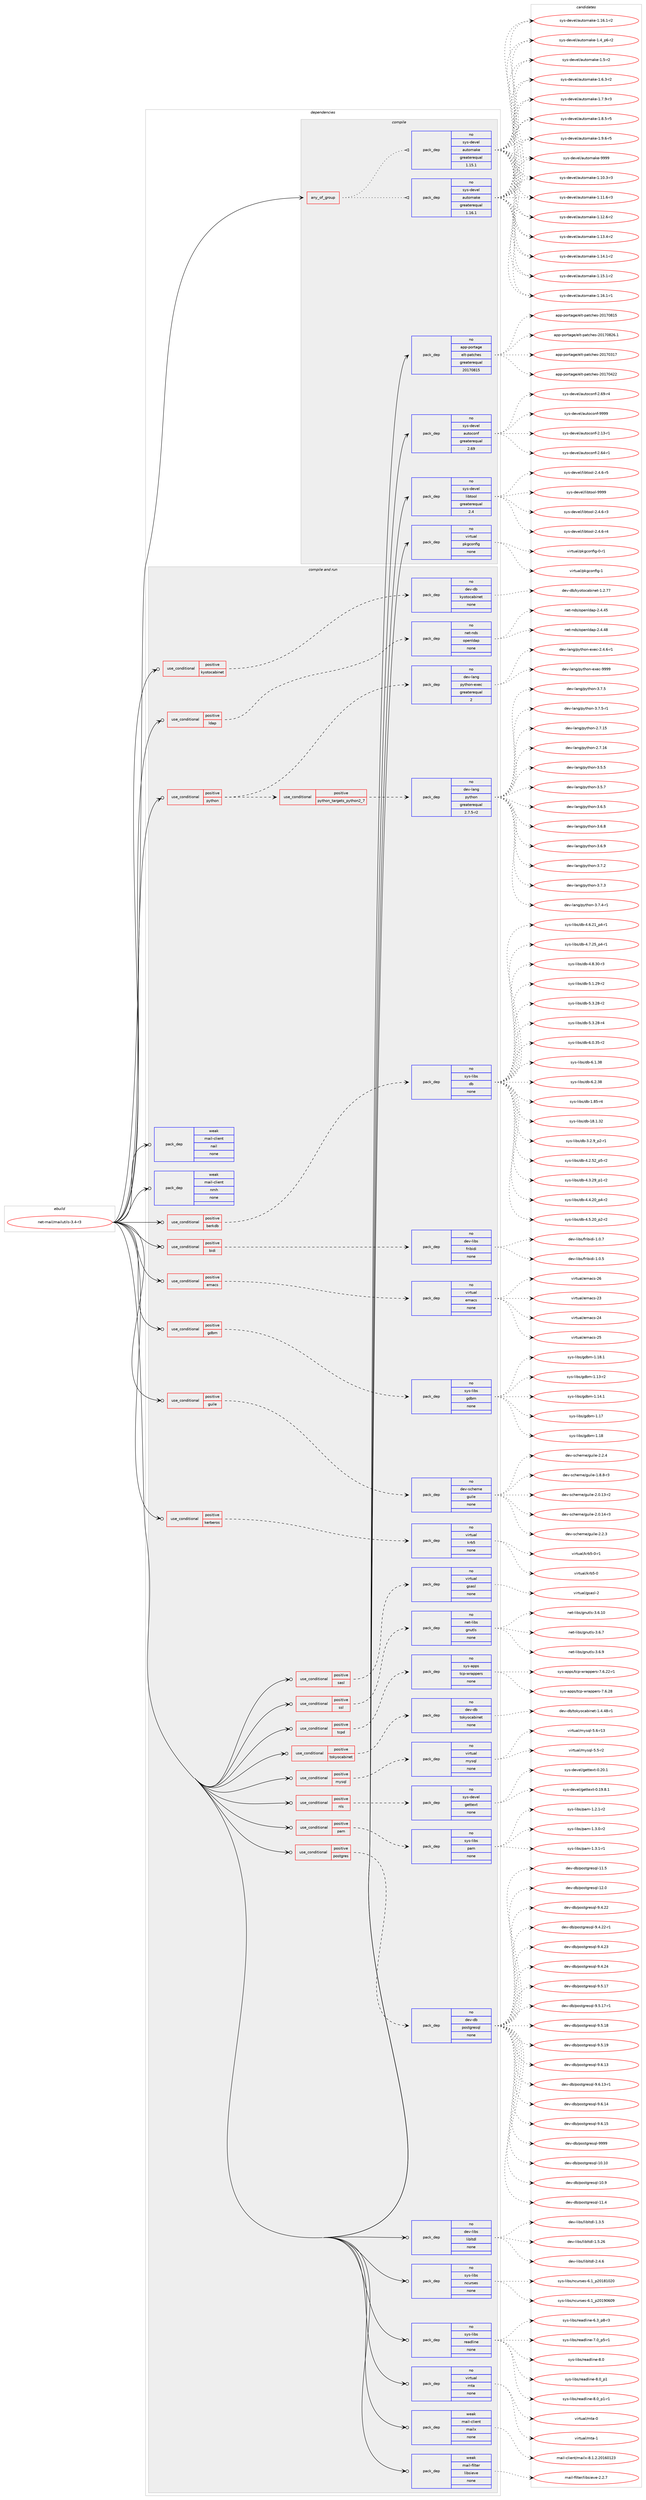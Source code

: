 digraph prolog {

# *************
# Graph options
# *************

newrank=true;
concentrate=true;
compound=true;
graph [rankdir=LR,fontname=Helvetica,fontsize=10,ranksep=1.5];#, ranksep=2.5, nodesep=0.2];
edge  [arrowhead=vee];
node  [fontname=Helvetica,fontsize=10];

# **********
# The ebuild
# **********

subgraph cluster_leftcol {
color=gray;
rank=same;
label=<<i>ebuild</i>>;
id [label="net-mail/mailutils-3.4-r3", color=red, width=4, href="../net-mail/mailutils-3.4-r3.svg"];
}

# ****************
# The dependencies
# ****************

subgraph cluster_midcol {
color=gray;
label=<<i>dependencies</i>>;
subgraph cluster_compile {
fillcolor="#eeeeee";
style=filled;
label=<<i>compile</i>>;
subgraph any14106 {
dependency830154 [label=<<TABLE BORDER="0" CELLBORDER="1" CELLSPACING="0" CELLPADDING="4"><TR><TD CELLPADDING="10">any_of_group</TD></TR></TABLE>>, shape=none, color=red];subgraph pack613156 {
dependency830155 [label=<<TABLE BORDER="0" CELLBORDER="1" CELLSPACING="0" CELLPADDING="4" WIDTH="220"><TR><TD ROWSPAN="6" CELLPADDING="30">pack_dep</TD></TR><TR><TD WIDTH="110">no</TD></TR><TR><TD>sys-devel</TD></TR><TR><TD>automake</TD></TR><TR><TD>greaterequal</TD></TR><TR><TD>1.16.1</TD></TR></TABLE>>, shape=none, color=blue];
}
dependency830154:e -> dependency830155:w [weight=20,style="dotted",arrowhead="oinv"];
subgraph pack613157 {
dependency830156 [label=<<TABLE BORDER="0" CELLBORDER="1" CELLSPACING="0" CELLPADDING="4" WIDTH="220"><TR><TD ROWSPAN="6" CELLPADDING="30">pack_dep</TD></TR><TR><TD WIDTH="110">no</TD></TR><TR><TD>sys-devel</TD></TR><TR><TD>automake</TD></TR><TR><TD>greaterequal</TD></TR><TR><TD>1.15.1</TD></TR></TABLE>>, shape=none, color=blue];
}
dependency830154:e -> dependency830156:w [weight=20,style="dotted",arrowhead="oinv"];
}
id:e -> dependency830154:w [weight=20,style="solid",arrowhead="vee"];
subgraph pack613158 {
dependency830157 [label=<<TABLE BORDER="0" CELLBORDER="1" CELLSPACING="0" CELLPADDING="4" WIDTH="220"><TR><TD ROWSPAN="6" CELLPADDING="30">pack_dep</TD></TR><TR><TD WIDTH="110">no</TD></TR><TR><TD>app-portage</TD></TR><TR><TD>elt-patches</TD></TR><TR><TD>greaterequal</TD></TR><TR><TD>20170815</TD></TR></TABLE>>, shape=none, color=blue];
}
id:e -> dependency830157:w [weight=20,style="solid",arrowhead="vee"];
subgraph pack613159 {
dependency830158 [label=<<TABLE BORDER="0" CELLBORDER="1" CELLSPACING="0" CELLPADDING="4" WIDTH="220"><TR><TD ROWSPAN="6" CELLPADDING="30">pack_dep</TD></TR><TR><TD WIDTH="110">no</TD></TR><TR><TD>sys-devel</TD></TR><TR><TD>autoconf</TD></TR><TR><TD>greaterequal</TD></TR><TR><TD>2.69</TD></TR></TABLE>>, shape=none, color=blue];
}
id:e -> dependency830158:w [weight=20,style="solid",arrowhead="vee"];
subgraph pack613160 {
dependency830159 [label=<<TABLE BORDER="0" CELLBORDER="1" CELLSPACING="0" CELLPADDING="4" WIDTH="220"><TR><TD ROWSPAN="6" CELLPADDING="30">pack_dep</TD></TR><TR><TD WIDTH="110">no</TD></TR><TR><TD>sys-devel</TD></TR><TR><TD>libtool</TD></TR><TR><TD>greaterequal</TD></TR><TR><TD>2.4</TD></TR></TABLE>>, shape=none, color=blue];
}
id:e -> dependency830159:w [weight=20,style="solid",arrowhead="vee"];
subgraph pack613161 {
dependency830160 [label=<<TABLE BORDER="0" CELLBORDER="1" CELLSPACING="0" CELLPADDING="4" WIDTH="220"><TR><TD ROWSPAN="6" CELLPADDING="30">pack_dep</TD></TR><TR><TD WIDTH="110">no</TD></TR><TR><TD>virtual</TD></TR><TR><TD>pkgconfig</TD></TR><TR><TD>none</TD></TR><TR><TD></TD></TR></TABLE>>, shape=none, color=blue];
}
id:e -> dependency830160:w [weight=20,style="solid",arrowhead="vee"];
}
subgraph cluster_compileandrun {
fillcolor="#eeeeee";
style=filled;
label=<<i>compile and run</i>>;
subgraph cond202435 {
dependency830161 [label=<<TABLE BORDER="0" CELLBORDER="1" CELLSPACING="0" CELLPADDING="4"><TR><TD ROWSPAN="3" CELLPADDING="10">use_conditional</TD></TR><TR><TD>positive</TD></TR><TR><TD>berkdb</TD></TR></TABLE>>, shape=none, color=red];
subgraph pack613162 {
dependency830162 [label=<<TABLE BORDER="0" CELLBORDER="1" CELLSPACING="0" CELLPADDING="4" WIDTH="220"><TR><TD ROWSPAN="6" CELLPADDING="30">pack_dep</TD></TR><TR><TD WIDTH="110">no</TD></TR><TR><TD>sys-libs</TD></TR><TR><TD>db</TD></TR><TR><TD>none</TD></TR><TR><TD></TD></TR></TABLE>>, shape=none, color=blue];
}
dependency830161:e -> dependency830162:w [weight=20,style="dashed",arrowhead="vee"];
}
id:e -> dependency830161:w [weight=20,style="solid",arrowhead="odotvee"];
subgraph cond202436 {
dependency830163 [label=<<TABLE BORDER="0" CELLBORDER="1" CELLSPACING="0" CELLPADDING="4"><TR><TD ROWSPAN="3" CELLPADDING="10">use_conditional</TD></TR><TR><TD>positive</TD></TR><TR><TD>bidi</TD></TR></TABLE>>, shape=none, color=red];
subgraph pack613163 {
dependency830164 [label=<<TABLE BORDER="0" CELLBORDER="1" CELLSPACING="0" CELLPADDING="4" WIDTH="220"><TR><TD ROWSPAN="6" CELLPADDING="30">pack_dep</TD></TR><TR><TD WIDTH="110">no</TD></TR><TR><TD>dev-libs</TD></TR><TR><TD>fribidi</TD></TR><TR><TD>none</TD></TR><TR><TD></TD></TR></TABLE>>, shape=none, color=blue];
}
dependency830163:e -> dependency830164:w [weight=20,style="dashed",arrowhead="vee"];
}
id:e -> dependency830163:w [weight=20,style="solid",arrowhead="odotvee"];
subgraph cond202437 {
dependency830165 [label=<<TABLE BORDER="0" CELLBORDER="1" CELLSPACING="0" CELLPADDING="4"><TR><TD ROWSPAN="3" CELLPADDING="10">use_conditional</TD></TR><TR><TD>positive</TD></TR><TR><TD>emacs</TD></TR></TABLE>>, shape=none, color=red];
subgraph pack613164 {
dependency830166 [label=<<TABLE BORDER="0" CELLBORDER="1" CELLSPACING="0" CELLPADDING="4" WIDTH="220"><TR><TD ROWSPAN="6" CELLPADDING="30">pack_dep</TD></TR><TR><TD WIDTH="110">no</TD></TR><TR><TD>virtual</TD></TR><TR><TD>emacs</TD></TR><TR><TD>none</TD></TR><TR><TD></TD></TR></TABLE>>, shape=none, color=blue];
}
dependency830165:e -> dependency830166:w [weight=20,style="dashed",arrowhead="vee"];
}
id:e -> dependency830165:w [weight=20,style="solid",arrowhead="odotvee"];
subgraph cond202438 {
dependency830167 [label=<<TABLE BORDER="0" CELLBORDER="1" CELLSPACING="0" CELLPADDING="4"><TR><TD ROWSPAN="3" CELLPADDING="10">use_conditional</TD></TR><TR><TD>positive</TD></TR><TR><TD>gdbm</TD></TR></TABLE>>, shape=none, color=red];
subgraph pack613165 {
dependency830168 [label=<<TABLE BORDER="0" CELLBORDER="1" CELLSPACING="0" CELLPADDING="4" WIDTH="220"><TR><TD ROWSPAN="6" CELLPADDING="30">pack_dep</TD></TR><TR><TD WIDTH="110">no</TD></TR><TR><TD>sys-libs</TD></TR><TR><TD>gdbm</TD></TR><TR><TD>none</TD></TR><TR><TD></TD></TR></TABLE>>, shape=none, color=blue];
}
dependency830167:e -> dependency830168:w [weight=20,style="dashed",arrowhead="vee"];
}
id:e -> dependency830167:w [weight=20,style="solid",arrowhead="odotvee"];
subgraph cond202439 {
dependency830169 [label=<<TABLE BORDER="0" CELLBORDER="1" CELLSPACING="0" CELLPADDING="4"><TR><TD ROWSPAN="3" CELLPADDING="10">use_conditional</TD></TR><TR><TD>positive</TD></TR><TR><TD>guile</TD></TR></TABLE>>, shape=none, color=red];
subgraph pack613166 {
dependency830170 [label=<<TABLE BORDER="0" CELLBORDER="1" CELLSPACING="0" CELLPADDING="4" WIDTH="220"><TR><TD ROWSPAN="6" CELLPADDING="30">pack_dep</TD></TR><TR><TD WIDTH="110">no</TD></TR><TR><TD>dev-scheme</TD></TR><TR><TD>guile</TD></TR><TR><TD>none</TD></TR><TR><TD></TD></TR></TABLE>>, shape=none, color=blue];
}
dependency830169:e -> dependency830170:w [weight=20,style="dashed",arrowhead="vee"];
}
id:e -> dependency830169:w [weight=20,style="solid",arrowhead="odotvee"];
subgraph cond202440 {
dependency830171 [label=<<TABLE BORDER="0" CELLBORDER="1" CELLSPACING="0" CELLPADDING="4"><TR><TD ROWSPAN="3" CELLPADDING="10">use_conditional</TD></TR><TR><TD>positive</TD></TR><TR><TD>kerberos</TD></TR></TABLE>>, shape=none, color=red];
subgraph pack613167 {
dependency830172 [label=<<TABLE BORDER="0" CELLBORDER="1" CELLSPACING="0" CELLPADDING="4" WIDTH="220"><TR><TD ROWSPAN="6" CELLPADDING="30">pack_dep</TD></TR><TR><TD WIDTH="110">no</TD></TR><TR><TD>virtual</TD></TR><TR><TD>krb5</TD></TR><TR><TD>none</TD></TR><TR><TD></TD></TR></TABLE>>, shape=none, color=blue];
}
dependency830171:e -> dependency830172:w [weight=20,style="dashed",arrowhead="vee"];
}
id:e -> dependency830171:w [weight=20,style="solid",arrowhead="odotvee"];
subgraph cond202441 {
dependency830173 [label=<<TABLE BORDER="0" CELLBORDER="1" CELLSPACING="0" CELLPADDING="4"><TR><TD ROWSPAN="3" CELLPADDING="10">use_conditional</TD></TR><TR><TD>positive</TD></TR><TR><TD>kyotocabinet</TD></TR></TABLE>>, shape=none, color=red];
subgraph pack613168 {
dependency830174 [label=<<TABLE BORDER="0" CELLBORDER="1" CELLSPACING="0" CELLPADDING="4" WIDTH="220"><TR><TD ROWSPAN="6" CELLPADDING="30">pack_dep</TD></TR><TR><TD WIDTH="110">no</TD></TR><TR><TD>dev-db</TD></TR><TR><TD>kyotocabinet</TD></TR><TR><TD>none</TD></TR><TR><TD></TD></TR></TABLE>>, shape=none, color=blue];
}
dependency830173:e -> dependency830174:w [weight=20,style="dashed",arrowhead="vee"];
}
id:e -> dependency830173:w [weight=20,style="solid",arrowhead="odotvee"];
subgraph cond202442 {
dependency830175 [label=<<TABLE BORDER="0" CELLBORDER="1" CELLSPACING="0" CELLPADDING="4"><TR><TD ROWSPAN="3" CELLPADDING="10">use_conditional</TD></TR><TR><TD>positive</TD></TR><TR><TD>ldap</TD></TR></TABLE>>, shape=none, color=red];
subgraph pack613169 {
dependency830176 [label=<<TABLE BORDER="0" CELLBORDER="1" CELLSPACING="0" CELLPADDING="4" WIDTH="220"><TR><TD ROWSPAN="6" CELLPADDING="30">pack_dep</TD></TR><TR><TD WIDTH="110">no</TD></TR><TR><TD>net-nds</TD></TR><TR><TD>openldap</TD></TR><TR><TD>none</TD></TR><TR><TD></TD></TR></TABLE>>, shape=none, color=blue];
}
dependency830175:e -> dependency830176:w [weight=20,style="dashed",arrowhead="vee"];
}
id:e -> dependency830175:w [weight=20,style="solid",arrowhead="odotvee"];
subgraph cond202443 {
dependency830177 [label=<<TABLE BORDER="0" CELLBORDER="1" CELLSPACING="0" CELLPADDING="4"><TR><TD ROWSPAN="3" CELLPADDING="10">use_conditional</TD></TR><TR><TD>positive</TD></TR><TR><TD>mysql</TD></TR></TABLE>>, shape=none, color=red];
subgraph pack613170 {
dependency830178 [label=<<TABLE BORDER="0" CELLBORDER="1" CELLSPACING="0" CELLPADDING="4" WIDTH="220"><TR><TD ROWSPAN="6" CELLPADDING="30">pack_dep</TD></TR><TR><TD WIDTH="110">no</TD></TR><TR><TD>virtual</TD></TR><TR><TD>mysql</TD></TR><TR><TD>none</TD></TR><TR><TD></TD></TR></TABLE>>, shape=none, color=blue];
}
dependency830177:e -> dependency830178:w [weight=20,style="dashed",arrowhead="vee"];
}
id:e -> dependency830177:w [weight=20,style="solid",arrowhead="odotvee"];
subgraph cond202444 {
dependency830179 [label=<<TABLE BORDER="0" CELLBORDER="1" CELLSPACING="0" CELLPADDING="4"><TR><TD ROWSPAN="3" CELLPADDING="10">use_conditional</TD></TR><TR><TD>positive</TD></TR><TR><TD>nls</TD></TR></TABLE>>, shape=none, color=red];
subgraph pack613171 {
dependency830180 [label=<<TABLE BORDER="0" CELLBORDER="1" CELLSPACING="0" CELLPADDING="4" WIDTH="220"><TR><TD ROWSPAN="6" CELLPADDING="30">pack_dep</TD></TR><TR><TD WIDTH="110">no</TD></TR><TR><TD>sys-devel</TD></TR><TR><TD>gettext</TD></TR><TR><TD>none</TD></TR><TR><TD></TD></TR></TABLE>>, shape=none, color=blue];
}
dependency830179:e -> dependency830180:w [weight=20,style="dashed",arrowhead="vee"];
}
id:e -> dependency830179:w [weight=20,style="solid",arrowhead="odotvee"];
subgraph cond202445 {
dependency830181 [label=<<TABLE BORDER="0" CELLBORDER="1" CELLSPACING="0" CELLPADDING="4"><TR><TD ROWSPAN="3" CELLPADDING="10">use_conditional</TD></TR><TR><TD>positive</TD></TR><TR><TD>pam</TD></TR></TABLE>>, shape=none, color=red];
subgraph pack613172 {
dependency830182 [label=<<TABLE BORDER="0" CELLBORDER="1" CELLSPACING="0" CELLPADDING="4" WIDTH="220"><TR><TD ROWSPAN="6" CELLPADDING="30">pack_dep</TD></TR><TR><TD WIDTH="110">no</TD></TR><TR><TD>sys-libs</TD></TR><TR><TD>pam</TD></TR><TR><TD>none</TD></TR><TR><TD></TD></TR></TABLE>>, shape=none, color=blue];
}
dependency830181:e -> dependency830182:w [weight=20,style="dashed",arrowhead="vee"];
}
id:e -> dependency830181:w [weight=20,style="solid",arrowhead="odotvee"];
subgraph cond202446 {
dependency830183 [label=<<TABLE BORDER="0" CELLBORDER="1" CELLSPACING="0" CELLPADDING="4"><TR><TD ROWSPAN="3" CELLPADDING="10">use_conditional</TD></TR><TR><TD>positive</TD></TR><TR><TD>postgres</TD></TR></TABLE>>, shape=none, color=red];
subgraph pack613173 {
dependency830184 [label=<<TABLE BORDER="0" CELLBORDER="1" CELLSPACING="0" CELLPADDING="4" WIDTH="220"><TR><TD ROWSPAN="6" CELLPADDING="30">pack_dep</TD></TR><TR><TD WIDTH="110">no</TD></TR><TR><TD>dev-db</TD></TR><TR><TD>postgresql</TD></TR><TR><TD>none</TD></TR><TR><TD></TD></TR></TABLE>>, shape=none, color=blue];
}
dependency830183:e -> dependency830184:w [weight=20,style="dashed",arrowhead="vee"];
}
id:e -> dependency830183:w [weight=20,style="solid",arrowhead="odotvee"];
subgraph cond202447 {
dependency830185 [label=<<TABLE BORDER="0" CELLBORDER="1" CELLSPACING="0" CELLPADDING="4"><TR><TD ROWSPAN="3" CELLPADDING="10">use_conditional</TD></TR><TR><TD>positive</TD></TR><TR><TD>python</TD></TR></TABLE>>, shape=none, color=red];
subgraph cond202448 {
dependency830186 [label=<<TABLE BORDER="0" CELLBORDER="1" CELLSPACING="0" CELLPADDING="4"><TR><TD ROWSPAN="3" CELLPADDING="10">use_conditional</TD></TR><TR><TD>positive</TD></TR><TR><TD>python_targets_python2_7</TD></TR></TABLE>>, shape=none, color=red];
subgraph pack613174 {
dependency830187 [label=<<TABLE BORDER="0" CELLBORDER="1" CELLSPACING="0" CELLPADDING="4" WIDTH="220"><TR><TD ROWSPAN="6" CELLPADDING="30">pack_dep</TD></TR><TR><TD WIDTH="110">no</TD></TR><TR><TD>dev-lang</TD></TR><TR><TD>python</TD></TR><TR><TD>greaterequal</TD></TR><TR><TD>2.7.5-r2</TD></TR></TABLE>>, shape=none, color=blue];
}
dependency830186:e -> dependency830187:w [weight=20,style="dashed",arrowhead="vee"];
}
dependency830185:e -> dependency830186:w [weight=20,style="dashed",arrowhead="vee"];
subgraph pack613175 {
dependency830188 [label=<<TABLE BORDER="0" CELLBORDER="1" CELLSPACING="0" CELLPADDING="4" WIDTH="220"><TR><TD ROWSPAN="6" CELLPADDING="30">pack_dep</TD></TR><TR><TD WIDTH="110">no</TD></TR><TR><TD>dev-lang</TD></TR><TR><TD>python-exec</TD></TR><TR><TD>greaterequal</TD></TR><TR><TD>2</TD></TR></TABLE>>, shape=none, color=blue];
}
dependency830185:e -> dependency830188:w [weight=20,style="dashed",arrowhead="vee"];
}
id:e -> dependency830185:w [weight=20,style="solid",arrowhead="odotvee"];
subgraph cond202449 {
dependency830189 [label=<<TABLE BORDER="0" CELLBORDER="1" CELLSPACING="0" CELLPADDING="4"><TR><TD ROWSPAN="3" CELLPADDING="10">use_conditional</TD></TR><TR><TD>positive</TD></TR><TR><TD>sasl</TD></TR></TABLE>>, shape=none, color=red];
subgraph pack613176 {
dependency830190 [label=<<TABLE BORDER="0" CELLBORDER="1" CELLSPACING="0" CELLPADDING="4" WIDTH="220"><TR><TD ROWSPAN="6" CELLPADDING="30">pack_dep</TD></TR><TR><TD WIDTH="110">no</TD></TR><TR><TD>virtual</TD></TR><TR><TD>gsasl</TD></TR><TR><TD>none</TD></TR><TR><TD></TD></TR></TABLE>>, shape=none, color=blue];
}
dependency830189:e -> dependency830190:w [weight=20,style="dashed",arrowhead="vee"];
}
id:e -> dependency830189:w [weight=20,style="solid",arrowhead="odotvee"];
subgraph cond202450 {
dependency830191 [label=<<TABLE BORDER="0" CELLBORDER="1" CELLSPACING="0" CELLPADDING="4"><TR><TD ROWSPAN="3" CELLPADDING="10">use_conditional</TD></TR><TR><TD>positive</TD></TR><TR><TD>ssl</TD></TR></TABLE>>, shape=none, color=red];
subgraph pack613177 {
dependency830192 [label=<<TABLE BORDER="0" CELLBORDER="1" CELLSPACING="0" CELLPADDING="4" WIDTH="220"><TR><TD ROWSPAN="6" CELLPADDING="30">pack_dep</TD></TR><TR><TD WIDTH="110">no</TD></TR><TR><TD>net-libs</TD></TR><TR><TD>gnutls</TD></TR><TR><TD>none</TD></TR><TR><TD></TD></TR></TABLE>>, shape=none, color=blue];
}
dependency830191:e -> dependency830192:w [weight=20,style="dashed",arrowhead="vee"];
}
id:e -> dependency830191:w [weight=20,style="solid",arrowhead="odotvee"];
subgraph cond202451 {
dependency830193 [label=<<TABLE BORDER="0" CELLBORDER="1" CELLSPACING="0" CELLPADDING="4"><TR><TD ROWSPAN="3" CELLPADDING="10">use_conditional</TD></TR><TR><TD>positive</TD></TR><TR><TD>tcpd</TD></TR></TABLE>>, shape=none, color=red];
subgraph pack613178 {
dependency830194 [label=<<TABLE BORDER="0" CELLBORDER="1" CELLSPACING="0" CELLPADDING="4" WIDTH="220"><TR><TD ROWSPAN="6" CELLPADDING="30">pack_dep</TD></TR><TR><TD WIDTH="110">no</TD></TR><TR><TD>sys-apps</TD></TR><TR><TD>tcp-wrappers</TD></TR><TR><TD>none</TD></TR><TR><TD></TD></TR></TABLE>>, shape=none, color=blue];
}
dependency830193:e -> dependency830194:w [weight=20,style="dashed",arrowhead="vee"];
}
id:e -> dependency830193:w [weight=20,style="solid",arrowhead="odotvee"];
subgraph cond202452 {
dependency830195 [label=<<TABLE BORDER="0" CELLBORDER="1" CELLSPACING="0" CELLPADDING="4"><TR><TD ROWSPAN="3" CELLPADDING="10">use_conditional</TD></TR><TR><TD>positive</TD></TR><TR><TD>tokyocabinet</TD></TR></TABLE>>, shape=none, color=red];
subgraph pack613179 {
dependency830196 [label=<<TABLE BORDER="0" CELLBORDER="1" CELLSPACING="0" CELLPADDING="4" WIDTH="220"><TR><TD ROWSPAN="6" CELLPADDING="30">pack_dep</TD></TR><TR><TD WIDTH="110">no</TD></TR><TR><TD>dev-db</TD></TR><TR><TD>tokyocabinet</TD></TR><TR><TD>none</TD></TR><TR><TD></TD></TR></TABLE>>, shape=none, color=blue];
}
dependency830195:e -> dependency830196:w [weight=20,style="dashed",arrowhead="vee"];
}
id:e -> dependency830195:w [weight=20,style="solid",arrowhead="odotvee"];
subgraph pack613180 {
dependency830197 [label=<<TABLE BORDER="0" CELLBORDER="1" CELLSPACING="0" CELLPADDING="4" WIDTH="220"><TR><TD ROWSPAN="6" CELLPADDING="30">pack_dep</TD></TR><TR><TD WIDTH="110">no</TD></TR><TR><TD>dev-libs</TD></TR><TR><TD>libltdl</TD></TR><TR><TD>none</TD></TR><TR><TD></TD></TR></TABLE>>, shape=none, color=blue];
}
id:e -> dependency830197:w [weight=20,style="solid",arrowhead="odotvee"];
subgraph pack613181 {
dependency830198 [label=<<TABLE BORDER="0" CELLBORDER="1" CELLSPACING="0" CELLPADDING="4" WIDTH="220"><TR><TD ROWSPAN="6" CELLPADDING="30">pack_dep</TD></TR><TR><TD WIDTH="110">no</TD></TR><TR><TD>sys-libs</TD></TR><TR><TD>ncurses</TD></TR><TR><TD>none</TD></TR><TR><TD></TD></TR></TABLE>>, shape=none, color=blue];
}
id:e -> dependency830198:w [weight=20,style="solid",arrowhead="odotvee"];
subgraph pack613182 {
dependency830199 [label=<<TABLE BORDER="0" CELLBORDER="1" CELLSPACING="0" CELLPADDING="4" WIDTH="220"><TR><TD ROWSPAN="6" CELLPADDING="30">pack_dep</TD></TR><TR><TD WIDTH="110">no</TD></TR><TR><TD>sys-libs</TD></TR><TR><TD>readline</TD></TR><TR><TD>none</TD></TR><TR><TD></TD></TR></TABLE>>, shape=none, color=blue];
}
id:e -> dependency830199:w [weight=20,style="solid",arrowhead="odotvee"];
subgraph pack613183 {
dependency830200 [label=<<TABLE BORDER="0" CELLBORDER="1" CELLSPACING="0" CELLPADDING="4" WIDTH="220"><TR><TD ROWSPAN="6" CELLPADDING="30">pack_dep</TD></TR><TR><TD WIDTH="110">no</TD></TR><TR><TD>virtual</TD></TR><TR><TD>mta</TD></TR><TR><TD>none</TD></TR><TR><TD></TD></TR></TABLE>>, shape=none, color=blue];
}
id:e -> dependency830200:w [weight=20,style="solid",arrowhead="odotvee"];
subgraph pack613184 {
dependency830201 [label=<<TABLE BORDER="0" CELLBORDER="1" CELLSPACING="0" CELLPADDING="4" WIDTH="220"><TR><TD ROWSPAN="6" CELLPADDING="30">pack_dep</TD></TR><TR><TD WIDTH="110">weak</TD></TR><TR><TD>mail-client</TD></TR><TR><TD>mailx</TD></TR><TR><TD>none</TD></TR><TR><TD></TD></TR></TABLE>>, shape=none, color=blue];
}
id:e -> dependency830201:w [weight=20,style="solid",arrowhead="odotvee"];
subgraph pack613185 {
dependency830202 [label=<<TABLE BORDER="0" CELLBORDER="1" CELLSPACING="0" CELLPADDING="4" WIDTH="220"><TR><TD ROWSPAN="6" CELLPADDING="30">pack_dep</TD></TR><TR><TD WIDTH="110">weak</TD></TR><TR><TD>mail-client</TD></TR><TR><TD>nail</TD></TR><TR><TD>none</TD></TR><TR><TD></TD></TR></TABLE>>, shape=none, color=blue];
}
id:e -> dependency830202:w [weight=20,style="solid",arrowhead="odotvee"];
subgraph pack613186 {
dependency830203 [label=<<TABLE BORDER="0" CELLBORDER="1" CELLSPACING="0" CELLPADDING="4" WIDTH="220"><TR><TD ROWSPAN="6" CELLPADDING="30">pack_dep</TD></TR><TR><TD WIDTH="110">weak</TD></TR><TR><TD>mail-client</TD></TR><TR><TD>nmh</TD></TR><TR><TD>none</TD></TR><TR><TD></TD></TR></TABLE>>, shape=none, color=blue];
}
id:e -> dependency830203:w [weight=20,style="solid",arrowhead="odotvee"];
subgraph pack613187 {
dependency830204 [label=<<TABLE BORDER="0" CELLBORDER="1" CELLSPACING="0" CELLPADDING="4" WIDTH="220"><TR><TD ROWSPAN="6" CELLPADDING="30">pack_dep</TD></TR><TR><TD WIDTH="110">weak</TD></TR><TR><TD>mail-filter</TD></TR><TR><TD>libsieve</TD></TR><TR><TD>none</TD></TR><TR><TD></TD></TR></TABLE>>, shape=none, color=blue];
}
id:e -> dependency830204:w [weight=20,style="solid",arrowhead="odotvee"];
}
subgraph cluster_run {
fillcolor="#eeeeee";
style=filled;
label=<<i>run</i>>;
}
}

# **************
# The candidates
# **************

subgraph cluster_choices {
rank=same;
color=gray;
label=<<i>candidates</i>>;

subgraph choice613156 {
color=black;
nodesep=1;
choice11512111545100101118101108479711711611110997107101454946494846514511451 [label="sys-devel/automake-1.10.3-r3", color=red, width=4,href="../sys-devel/automake-1.10.3-r3.svg"];
choice11512111545100101118101108479711711611110997107101454946494946544511451 [label="sys-devel/automake-1.11.6-r3", color=red, width=4,href="../sys-devel/automake-1.11.6-r3.svg"];
choice11512111545100101118101108479711711611110997107101454946495046544511450 [label="sys-devel/automake-1.12.6-r2", color=red, width=4,href="../sys-devel/automake-1.12.6-r2.svg"];
choice11512111545100101118101108479711711611110997107101454946495146524511450 [label="sys-devel/automake-1.13.4-r2", color=red, width=4,href="../sys-devel/automake-1.13.4-r2.svg"];
choice11512111545100101118101108479711711611110997107101454946495246494511450 [label="sys-devel/automake-1.14.1-r2", color=red, width=4,href="../sys-devel/automake-1.14.1-r2.svg"];
choice11512111545100101118101108479711711611110997107101454946495346494511450 [label="sys-devel/automake-1.15.1-r2", color=red, width=4,href="../sys-devel/automake-1.15.1-r2.svg"];
choice11512111545100101118101108479711711611110997107101454946495446494511449 [label="sys-devel/automake-1.16.1-r1", color=red, width=4,href="../sys-devel/automake-1.16.1-r1.svg"];
choice11512111545100101118101108479711711611110997107101454946495446494511450 [label="sys-devel/automake-1.16.1-r2", color=red, width=4,href="../sys-devel/automake-1.16.1-r2.svg"];
choice115121115451001011181011084797117116111109971071014549465295112544511450 [label="sys-devel/automake-1.4_p6-r2", color=red, width=4,href="../sys-devel/automake-1.4_p6-r2.svg"];
choice11512111545100101118101108479711711611110997107101454946534511450 [label="sys-devel/automake-1.5-r2", color=red, width=4,href="../sys-devel/automake-1.5-r2.svg"];
choice115121115451001011181011084797117116111109971071014549465446514511450 [label="sys-devel/automake-1.6.3-r2", color=red, width=4,href="../sys-devel/automake-1.6.3-r2.svg"];
choice115121115451001011181011084797117116111109971071014549465546574511451 [label="sys-devel/automake-1.7.9-r3", color=red, width=4,href="../sys-devel/automake-1.7.9-r3.svg"];
choice115121115451001011181011084797117116111109971071014549465646534511453 [label="sys-devel/automake-1.8.5-r5", color=red, width=4,href="../sys-devel/automake-1.8.5-r5.svg"];
choice115121115451001011181011084797117116111109971071014549465746544511453 [label="sys-devel/automake-1.9.6-r5", color=red, width=4,href="../sys-devel/automake-1.9.6-r5.svg"];
choice115121115451001011181011084797117116111109971071014557575757 [label="sys-devel/automake-9999", color=red, width=4,href="../sys-devel/automake-9999.svg"];
dependency830155:e -> choice11512111545100101118101108479711711611110997107101454946494846514511451:w [style=dotted,weight="100"];
dependency830155:e -> choice11512111545100101118101108479711711611110997107101454946494946544511451:w [style=dotted,weight="100"];
dependency830155:e -> choice11512111545100101118101108479711711611110997107101454946495046544511450:w [style=dotted,weight="100"];
dependency830155:e -> choice11512111545100101118101108479711711611110997107101454946495146524511450:w [style=dotted,weight="100"];
dependency830155:e -> choice11512111545100101118101108479711711611110997107101454946495246494511450:w [style=dotted,weight="100"];
dependency830155:e -> choice11512111545100101118101108479711711611110997107101454946495346494511450:w [style=dotted,weight="100"];
dependency830155:e -> choice11512111545100101118101108479711711611110997107101454946495446494511449:w [style=dotted,weight="100"];
dependency830155:e -> choice11512111545100101118101108479711711611110997107101454946495446494511450:w [style=dotted,weight="100"];
dependency830155:e -> choice115121115451001011181011084797117116111109971071014549465295112544511450:w [style=dotted,weight="100"];
dependency830155:e -> choice11512111545100101118101108479711711611110997107101454946534511450:w [style=dotted,weight="100"];
dependency830155:e -> choice115121115451001011181011084797117116111109971071014549465446514511450:w [style=dotted,weight="100"];
dependency830155:e -> choice115121115451001011181011084797117116111109971071014549465546574511451:w [style=dotted,weight="100"];
dependency830155:e -> choice115121115451001011181011084797117116111109971071014549465646534511453:w [style=dotted,weight="100"];
dependency830155:e -> choice115121115451001011181011084797117116111109971071014549465746544511453:w [style=dotted,weight="100"];
dependency830155:e -> choice115121115451001011181011084797117116111109971071014557575757:w [style=dotted,weight="100"];
}
subgraph choice613157 {
color=black;
nodesep=1;
choice11512111545100101118101108479711711611110997107101454946494846514511451 [label="sys-devel/automake-1.10.3-r3", color=red, width=4,href="../sys-devel/automake-1.10.3-r3.svg"];
choice11512111545100101118101108479711711611110997107101454946494946544511451 [label="sys-devel/automake-1.11.6-r3", color=red, width=4,href="../sys-devel/automake-1.11.6-r3.svg"];
choice11512111545100101118101108479711711611110997107101454946495046544511450 [label="sys-devel/automake-1.12.6-r2", color=red, width=4,href="../sys-devel/automake-1.12.6-r2.svg"];
choice11512111545100101118101108479711711611110997107101454946495146524511450 [label="sys-devel/automake-1.13.4-r2", color=red, width=4,href="../sys-devel/automake-1.13.4-r2.svg"];
choice11512111545100101118101108479711711611110997107101454946495246494511450 [label="sys-devel/automake-1.14.1-r2", color=red, width=4,href="../sys-devel/automake-1.14.1-r2.svg"];
choice11512111545100101118101108479711711611110997107101454946495346494511450 [label="sys-devel/automake-1.15.1-r2", color=red, width=4,href="../sys-devel/automake-1.15.1-r2.svg"];
choice11512111545100101118101108479711711611110997107101454946495446494511449 [label="sys-devel/automake-1.16.1-r1", color=red, width=4,href="../sys-devel/automake-1.16.1-r1.svg"];
choice11512111545100101118101108479711711611110997107101454946495446494511450 [label="sys-devel/automake-1.16.1-r2", color=red, width=4,href="../sys-devel/automake-1.16.1-r2.svg"];
choice115121115451001011181011084797117116111109971071014549465295112544511450 [label="sys-devel/automake-1.4_p6-r2", color=red, width=4,href="../sys-devel/automake-1.4_p6-r2.svg"];
choice11512111545100101118101108479711711611110997107101454946534511450 [label="sys-devel/automake-1.5-r2", color=red, width=4,href="../sys-devel/automake-1.5-r2.svg"];
choice115121115451001011181011084797117116111109971071014549465446514511450 [label="sys-devel/automake-1.6.3-r2", color=red, width=4,href="../sys-devel/automake-1.6.3-r2.svg"];
choice115121115451001011181011084797117116111109971071014549465546574511451 [label="sys-devel/automake-1.7.9-r3", color=red, width=4,href="../sys-devel/automake-1.7.9-r3.svg"];
choice115121115451001011181011084797117116111109971071014549465646534511453 [label="sys-devel/automake-1.8.5-r5", color=red, width=4,href="../sys-devel/automake-1.8.5-r5.svg"];
choice115121115451001011181011084797117116111109971071014549465746544511453 [label="sys-devel/automake-1.9.6-r5", color=red, width=4,href="../sys-devel/automake-1.9.6-r5.svg"];
choice115121115451001011181011084797117116111109971071014557575757 [label="sys-devel/automake-9999", color=red, width=4,href="../sys-devel/automake-9999.svg"];
dependency830156:e -> choice11512111545100101118101108479711711611110997107101454946494846514511451:w [style=dotted,weight="100"];
dependency830156:e -> choice11512111545100101118101108479711711611110997107101454946494946544511451:w [style=dotted,weight="100"];
dependency830156:e -> choice11512111545100101118101108479711711611110997107101454946495046544511450:w [style=dotted,weight="100"];
dependency830156:e -> choice11512111545100101118101108479711711611110997107101454946495146524511450:w [style=dotted,weight="100"];
dependency830156:e -> choice11512111545100101118101108479711711611110997107101454946495246494511450:w [style=dotted,weight="100"];
dependency830156:e -> choice11512111545100101118101108479711711611110997107101454946495346494511450:w [style=dotted,weight="100"];
dependency830156:e -> choice11512111545100101118101108479711711611110997107101454946495446494511449:w [style=dotted,weight="100"];
dependency830156:e -> choice11512111545100101118101108479711711611110997107101454946495446494511450:w [style=dotted,weight="100"];
dependency830156:e -> choice115121115451001011181011084797117116111109971071014549465295112544511450:w [style=dotted,weight="100"];
dependency830156:e -> choice11512111545100101118101108479711711611110997107101454946534511450:w [style=dotted,weight="100"];
dependency830156:e -> choice115121115451001011181011084797117116111109971071014549465446514511450:w [style=dotted,weight="100"];
dependency830156:e -> choice115121115451001011181011084797117116111109971071014549465546574511451:w [style=dotted,weight="100"];
dependency830156:e -> choice115121115451001011181011084797117116111109971071014549465646534511453:w [style=dotted,weight="100"];
dependency830156:e -> choice115121115451001011181011084797117116111109971071014549465746544511453:w [style=dotted,weight="100"];
dependency830156:e -> choice115121115451001011181011084797117116111109971071014557575757:w [style=dotted,weight="100"];
}
subgraph choice613158 {
color=black;
nodesep=1;
choice97112112451121111141169710310147101108116451129711699104101115455048495548514955 [label="app-portage/elt-patches-20170317", color=red, width=4,href="../app-portage/elt-patches-20170317.svg"];
choice97112112451121111141169710310147101108116451129711699104101115455048495548525050 [label="app-portage/elt-patches-20170422", color=red, width=4,href="../app-portage/elt-patches-20170422.svg"];
choice97112112451121111141169710310147101108116451129711699104101115455048495548564953 [label="app-portage/elt-patches-20170815", color=red, width=4,href="../app-portage/elt-patches-20170815.svg"];
choice971121124511211111411697103101471011081164511297116991041011154550484955485650544649 [label="app-portage/elt-patches-20170826.1", color=red, width=4,href="../app-portage/elt-patches-20170826.1.svg"];
dependency830157:e -> choice97112112451121111141169710310147101108116451129711699104101115455048495548514955:w [style=dotted,weight="100"];
dependency830157:e -> choice97112112451121111141169710310147101108116451129711699104101115455048495548525050:w [style=dotted,weight="100"];
dependency830157:e -> choice97112112451121111141169710310147101108116451129711699104101115455048495548564953:w [style=dotted,weight="100"];
dependency830157:e -> choice971121124511211111411697103101471011081164511297116991041011154550484955485650544649:w [style=dotted,weight="100"];
}
subgraph choice613159 {
color=black;
nodesep=1;
choice1151211154510010111810110847971171161119911111010245504649514511449 [label="sys-devel/autoconf-2.13-r1", color=red, width=4,href="../sys-devel/autoconf-2.13-r1.svg"];
choice1151211154510010111810110847971171161119911111010245504654524511449 [label="sys-devel/autoconf-2.64-r1", color=red, width=4,href="../sys-devel/autoconf-2.64-r1.svg"];
choice1151211154510010111810110847971171161119911111010245504654574511452 [label="sys-devel/autoconf-2.69-r4", color=red, width=4,href="../sys-devel/autoconf-2.69-r4.svg"];
choice115121115451001011181011084797117116111991111101024557575757 [label="sys-devel/autoconf-9999", color=red, width=4,href="../sys-devel/autoconf-9999.svg"];
dependency830158:e -> choice1151211154510010111810110847971171161119911111010245504649514511449:w [style=dotted,weight="100"];
dependency830158:e -> choice1151211154510010111810110847971171161119911111010245504654524511449:w [style=dotted,weight="100"];
dependency830158:e -> choice1151211154510010111810110847971171161119911111010245504654574511452:w [style=dotted,weight="100"];
dependency830158:e -> choice115121115451001011181011084797117116111991111101024557575757:w [style=dotted,weight="100"];
}
subgraph choice613160 {
color=black;
nodesep=1;
choice1151211154510010111810110847108105981161111111084550465246544511451 [label="sys-devel/libtool-2.4.6-r3", color=red, width=4,href="../sys-devel/libtool-2.4.6-r3.svg"];
choice1151211154510010111810110847108105981161111111084550465246544511452 [label="sys-devel/libtool-2.4.6-r4", color=red, width=4,href="../sys-devel/libtool-2.4.6-r4.svg"];
choice1151211154510010111810110847108105981161111111084550465246544511453 [label="sys-devel/libtool-2.4.6-r5", color=red, width=4,href="../sys-devel/libtool-2.4.6-r5.svg"];
choice1151211154510010111810110847108105981161111111084557575757 [label="sys-devel/libtool-9999", color=red, width=4,href="../sys-devel/libtool-9999.svg"];
dependency830159:e -> choice1151211154510010111810110847108105981161111111084550465246544511451:w [style=dotted,weight="100"];
dependency830159:e -> choice1151211154510010111810110847108105981161111111084550465246544511452:w [style=dotted,weight="100"];
dependency830159:e -> choice1151211154510010111810110847108105981161111111084550465246544511453:w [style=dotted,weight="100"];
dependency830159:e -> choice1151211154510010111810110847108105981161111111084557575757:w [style=dotted,weight="100"];
}
subgraph choice613161 {
color=black;
nodesep=1;
choice11810511411611797108471121071039911111010210510345484511449 [label="virtual/pkgconfig-0-r1", color=red, width=4,href="../virtual/pkgconfig-0-r1.svg"];
choice1181051141161179710847112107103991111101021051034549 [label="virtual/pkgconfig-1", color=red, width=4,href="../virtual/pkgconfig-1.svg"];
dependency830160:e -> choice11810511411611797108471121071039911111010210510345484511449:w [style=dotted,weight="100"];
dependency830160:e -> choice1181051141161179710847112107103991111101021051034549:w [style=dotted,weight="100"];
}
subgraph choice613162 {
color=black;
nodesep=1;
choice1151211154510810598115471009845494656534511452 [label="sys-libs/db-1.85-r4", color=red, width=4,href="../sys-libs/db-1.85-r4.svg"];
choice115121115451081059811547100984549564649465150 [label="sys-libs/db-18.1.32", color=red, width=4,href="../sys-libs/db-18.1.32.svg"];
choice1151211154510810598115471009845514650465795112504511449 [label="sys-libs/db-3.2.9_p2-r1", color=red, width=4,href="../sys-libs/db-3.2.9_p2-r1.svg"];
choice115121115451081059811547100984552465046535095112534511450 [label="sys-libs/db-4.2.52_p5-r2", color=red, width=4,href="../sys-libs/db-4.2.52_p5-r2.svg"];
choice115121115451081059811547100984552465146505795112494511450 [label="sys-libs/db-4.3.29_p1-r2", color=red, width=4,href="../sys-libs/db-4.3.29_p1-r2.svg"];
choice115121115451081059811547100984552465246504895112524511450 [label="sys-libs/db-4.4.20_p4-r2", color=red, width=4,href="../sys-libs/db-4.4.20_p4-r2.svg"];
choice115121115451081059811547100984552465346504895112504511450 [label="sys-libs/db-4.5.20_p2-r2", color=red, width=4,href="../sys-libs/db-4.5.20_p2-r2.svg"];
choice115121115451081059811547100984552465446504995112524511449 [label="sys-libs/db-4.6.21_p4-r1", color=red, width=4,href="../sys-libs/db-4.6.21_p4-r1.svg"];
choice115121115451081059811547100984552465546505395112524511449 [label="sys-libs/db-4.7.25_p4-r1", color=red, width=4,href="../sys-libs/db-4.7.25_p4-r1.svg"];
choice11512111545108105981154710098455246564651484511451 [label="sys-libs/db-4.8.30-r3", color=red, width=4,href="../sys-libs/db-4.8.30-r3.svg"];
choice11512111545108105981154710098455346494650574511450 [label="sys-libs/db-5.1.29-r2", color=red, width=4,href="../sys-libs/db-5.1.29-r2.svg"];
choice11512111545108105981154710098455346514650564511450 [label="sys-libs/db-5.3.28-r2", color=red, width=4,href="../sys-libs/db-5.3.28-r2.svg"];
choice11512111545108105981154710098455346514650564511452 [label="sys-libs/db-5.3.28-r4", color=red, width=4,href="../sys-libs/db-5.3.28-r4.svg"];
choice11512111545108105981154710098455446484651534511450 [label="sys-libs/db-6.0.35-r2", color=red, width=4,href="../sys-libs/db-6.0.35-r2.svg"];
choice1151211154510810598115471009845544649465156 [label="sys-libs/db-6.1.38", color=red, width=4,href="../sys-libs/db-6.1.38.svg"];
choice1151211154510810598115471009845544650465156 [label="sys-libs/db-6.2.38", color=red, width=4,href="../sys-libs/db-6.2.38.svg"];
dependency830162:e -> choice1151211154510810598115471009845494656534511452:w [style=dotted,weight="100"];
dependency830162:e -> choice115121115451081059811547100984549564649465150:w [style=dotted,weight="100"];
dependency830162:e -> choice1151211154510810598115471009845514650465795112504511449:w [style=dotted,weight="100"];
dependency830162:e -> choice115121115451081059811547100984552465046535095112534511450:w [style=dotted,weight="100"];
dependency830162:e -> choice115121115451081059811547100984552465146505795112494511450:w [style=dotted,weight="100"];
dependency830162:e -> choice115121115451081059811547100984552465246504895112524511450:w [style=dotted,weight="100"];
dependency830162:e -> choice115121115451081059811547100984552465346504895112504511450:w [style=dotted,weight="100"];
dependency830162:e -> choice115121115451081059811547100984552465446504995112524511449:w [style=dotted,weight="100"];
dependency830162:e -> choice115121115451081059811547100984552465546505395112524511449:w [style=dotted,weight="100"];
dependency830162:e -> choice11512111545108105981154710098455246564651484511451:w [style=dotted,weight="100"];
dependency830162:e -> choice11512111545108105981154710098455346494650574511450:w [style=dotted,weight="100"];
dependency830162:e -> choice11512111545108105981154710098455346514650564511450:w [style=dotted,weight="100"];
dependency830162:e -> choice11512111545108105981154710098455346514650564511452:w [style=dotted,weight="100"];
dependency830162:e -> choice11512111545108105981154710098455446484651534511450:w [style=dotted,weight="100"];
dependency830162:e -> choice1151211154510810598115471009845544649465156:w [style=dotted,weight="100"];
dependency830162:e -> choice1151211154510810598115471009845544650465156:w [style=dotted,weight="100"];
}
subgraph choice613163 {
color=black;
nodesep=1;
choice10010111845108105981154710211410598105100105454946484653 [label="dev-libs/fribidi-1.0.5", color=red, width=4,href="../dev-libs/fribidi-1.0.5.svg"];
choice10010111845108105981154710211410598105100105454946484655 [label="dev-libs/fribidi-1.0.7", color=red, width=4,href="../dev-libs/fribidi-1.0.7.svg"];
dependency830164:e -> choice10010111845108105981154710211410598105100105454946484653:w [style=dotted,weight="100"];
dependency830164:e -> choice10010111845108105981154710211410598105100105454946484655:w [style=dotted,weight="100"];
}
subgraph choice613164 {
color=black;
nodesep=1;
choice11810511411611797108471011099799115455051 [label="virtual/emacs-23", color=red, width=4,href="../virtual/emacs-23.svg"];
choice11810511411611797108471011099799115455052 [label="virtual/emacs-24", color=red, width=4,href="../virtual/emacs-24.svg"];
choice11810511411611797108471011099799115455053 [label="virtual/emacs-25", color=red, width=4,href="../virtual/emacs-25.svg"];
choice11810511411611797108471011099799115455054 [label="virtual/emacs-26", color=red, width=4,href="../virtual/emacs-26.svg"];
dependency830166:e -> choice11810511411611797108471011099799115455051:w [style=dotted,weight="100"];
dependency830166:e -> choice11810511411611797108471011099799115455052:w [style=dotted,weight="100"];
dependency830166:e -> choice11810511411611797108471011099799115455053:w [style=dotted,weight="100"];
dependency830166:e -> choice11810511411611797108471011099799115455054:w [style=dotted,weight="100"];
}
subgraph choice613165 {
color=black;
nodesep=1;
choice1151211154510810598115471031009810945494649514511450 [label="sys-libs/gdbm-1.13-r2", color=red, width=4,href="../sys-libs/gdbm-1.13-r2.svg"];
choice1151211154510810598115471031009810945494649524649 [label="sys-libs/gdbm-1.14.1", color=red, width=4,href="../sys-libs/gdbm-1.14.1.svg"];
choice115121115451081059811547103100981094549464955 [label="sys-libs/gdbm-1.17", color=red, width=4,href="../sys-libs/gdbm-1.17.svg"];
choice115121115451081059811547103100981094549464956 [label="sys-libs/gdbm-1.18", color=red, width=4,href="../sys-libs/gdbm-1.18.svg"];
choice1151211154510810598115471031009810945494649564649 [label="sys-libs/gdbm-1.18.1", color=red, width=4,href="../sys-libs/gdbm-1.18.1.svg"];
dependency830168:e -> choice1151211154510810598115471031009810945494649514511450:w [style=dotted,weight="100"];
dependency830168:e -> choice1151211154510810598115471031009810945494649524649:w [style=dotted,weight="100"];
dependency830168:e -> choice115121115451081059811547103100981094549464955:w [style=dotted,weight="100"];
dependency830168:e -> choice115121115451081059811547103100981094549464956:w [style=dotted,weight="100"];
dependency830168:e -> choice1151211154510810598115471031009810945494649564649:w [style=dotted,weight="100"];
}
subgraph choice613166 {
color=black;
nodesep=1;
choice1001011184511599104101109101471031171051081014549465646564511451 [label="dev-scheme/guile-1.8.8-r3", color=red, width=4,href="../dev-scheme/guile-1.8.8-r3.svg"];
choice100101118451159910410110910147103117105108101455046484649514511450 [label="dev-scheme/guile-2.0.13-r2", color=red, width=4,href="../dev-scheme/guile-2.0.13-r2.svg"];
choice100101118451159910410110910147103117105108101455046484649524511451 [label="dev-scheme/guile-2.0.14-r3", color=red, width=4,href="../dev-scheme/guile-2.0.14-r3.svg"];
choice100101118451159910410110910147103117105108101455046504651 [label="dev-scheme/guile-2.2.3", color=red, width=4,href="../dev-scheme/guile-2.2.3.svg"];
choice100101118451159910410110910147103117105108101455046504652 [label="dev-scheme/guile-2.2.4", color=red, width=4,href="../dev-scheme/guile-2.2.4.svg"];
dependency830170:e -> choice1001011184511599104101109101471031171051081014549465646564511451:w [style=dotted,weight="100"];
dependency830170:e -> choice100101118451159910410110910147103117105108101455046484649514511450:w [style=dotted,weight="100"];
dependency830170:e -> choice100101118451159910410110910147103117105108101455046484649524511451:w [style=dotted,weight="100"];
dependency830170:e -> choice100101118451159910410110910147103117105108101455046504651:w [style=dotted,weight="100"];
dependency830170:e -> choice100101118451159910410110910147103117105108101455046504652:w [style=dotted,weight="100"];
}
subgraph choice613167 {
color=black;
nodesep=1;
choice118105114116117971084710711498534548 [label="virtual/krb5-0", color=red, width=4,href="../virtual/krb5-0.svg"];
choice1181051141161179710847107114985345484511449 [label="virtual/krb5-0-r1", color=red, width=4,href="../virtual/krb5-0-r1.svg"];
dependency830172:e -> choice118105114116117971084710711498534548:w [style=dotted,weight="100"];
dependency830172:e -> choice1181051141161179710847107114985345484511449:w [style=dotted,weight="100"];
}
subgraph choice613168 {
color=black;
nodesep=1;
choice10010111845100984710712111111611199979810511010111645494650465555 [label="dev-db/kyotocabinet-1.2.77", color=red, width=4,href="../dev-db/kyotocabinet-1.2.77.svg"];
dependency830174:e -> choice10010111845100984710712111111611199979810511010111645494650465555:w [style=dotted,weight="100"];
}
subgraph choice613169 {
color=black;
nodesep=1;
choice11010111645110100115471111121011101081009711245504652465253 [label="net-nds/openldap-2.4.45", color=red, width=4,href="../net-nds/openldap-2.4.45.svg"];
choice11010111645110100115471111121011101081009711245504652465256 [label="net-nds/openldap-2.4.48", color=red, width=4,href="../net-nds/openldap-2.4.48.svg"];
dependency830176:e -> choice11010111645110100115471111121011101081009711245504652465253:w [style=dotted,weight="100"];
dependency830176:e -> choice11010111645110100115471111121011101081009711245504652465256:w [style=dotted,weight="100"];
}
subgraph choice613170 {
color=black;
nodesep=1;
choice1181051141161179710847109121115113108455346534511450 [label="virtual/mysql-5.5-r2", color=red, width=4,href="../virtual/mysql-5.5-r2.svg"];
choice118105114116117971084710912111511310845534654451144951 [label="virtual/mysql-5.6-r13", color=red, width=4,href="../virtual/mysql-5.6-r13.svg"];
dependency830178:e -> choice1181051141161179710847109121115113108455346534511450:w [style=dotted,weight="100"];
dependency830178:e -> choice118105114116117971084710912111511310845534654451144951:w [style=dotted,weight="100"];
}
subgraph choice613171 {
color=black;
nodesep=1;
choice1151211154510010111810110847103101116116101120116454846495746564649 [label="sys-devel/gettext-0.19.8.1", color=red, width=4,href="../sys-devel/gettext-0.19.8.1.svg"];
choice115121115451001011181011084710310111611610112011645484650484649 [label="sys-devel/gettext-0.20.1", color=red, width=4,href="../sys-devel/gettext-0.20.1.svg"];
dependency830180:e -> choice1151211154510010111810110847103101116116101120116454846495746564649:w [style=dotted,weight="100"];
dependency830180:e -> choice115121115451001011181011084710310111611610112011645484650484649:w [style=dotted,weight="100"];
}
subgraph choice613172 {
color=black;
nodesep=1;
choice115121115451081059811547112971094549465046494511450 [label="sys-libs/pam-1.2.1-r2", color=red, width=4,href="../sys-libs/pam-1.2.1-r2.svg"];
choice115121115451081059811547112971094549465146484511450 [label="sys-libs/pam-1.3.0-r2", color=red, width=4,href="../sys-libs/pam-1.3.0-r2.svg"];
choice115121115451081059811547112971094549465146494511449 [label="sys-libs/pam-1.3.1-r1", color=red, width=4,href="../sys-libs/pam-1.3.1-r1.svg"];
dependency830182:e -> choice115121115451081059811547112971094549465046494511450:w [style=dotted,weight="100"];
dependency830182:e -> choice115121115451081059811547112971094549465146484511450:w [style=dotted,weight="100"];
dependency830182:e -> choice115121115451081059811547112971094549465146494511449:w [style=dotted,weight="100"];
}
subgraph choice613173 {
color=black;
nodesep=1;
choice100101118451009847112111115116103114101115113108454948464948 [label="dev-db/postgresql-10.10", color=red, width=4,href="../dev-db/postgresql-10.10.svg"];
choice1001011184510098471121111151161031141011151131084549484657 [label="dev-db/postgresql-10.9", color=red, width=4,href="../dev-db/postgresql-10.9.svg"];
choice1001011184510098471121111151161031141011151131084549494652 [label="dev-db/postgresql-11.4", color=red, width=4,href="../dev-db/postgresql-11.4.svg"];
choice1001011184510098471121111151161031141011151131084549494653 [label="dev-db/postgresql-11.5", color=red, width=4,href="../dev-db/postgresql-11.5.svg"];
choice1001011184510098471121111151161031141011151131084549504648 [label="dev-db/postgresql-12.0", color=red, width=4,href="../dev-db/postgresql-12.0.svg"];
choice10010111845100984711211111511610311410111511310845574652465050 [label="dev-db/postgresql-9.4.22", color=red, width=4,href="../dev-db/postgresql-9.4.22.svg"];
choice100101118451009847112111115116103114101115113108455746524650504511449 [label="dev-db/postgresql-9.4.22-r1", color=red, width=4,href="../dev-db/postgresql-9.4.22-r1.svg"];
choice10010111845100984711211111511610311410111511310845574652465051 [label="dev-db/postgresql-9.4.23", color=red, width=4,href="../dev-db/postgresql-9.4.23.svg"];
choice10010111845100984711211111511610311410111511310845574652465052 [label="dev-db/postgresql-9.4.24", color=red, width=4,href="../dev-db/postgresql-9.4.24.svg"];
choice10010111845100984711211111511610311410111511310845574653464955 [label="dev-db/postgresql-9.5.17", color=red, width=4,href="../dev-db/postgresql-9.5.17.svg"];
choice100101118451009847112111115116103114101115113108455746534649554511449 [label="dev-db/postgresql-9.5.17-r1", color=red, width=4,href="../dev-db/postgresql-9.5.17-r1.svg"];
choice10010111845100984711211111511610311410111511310845574653464956 [label="dev-db/postgresql-9.5.18", color=red, width=4,href="../dev-db/postgresql-9.5.18.svg"];
choice10010111845100984711211111511610311410111511310845574653464957 [label="dev-db/postgresql-9.5.19", color=red, width=4,href="../dev-db/postgresql-9.5.19.svg"];
choice10010111845100984711211111511610311410111511310845574654464951 [label="dev-db/postgresql-9.6.13", color=red, width=4,href="../dev-db/postgresql-9.6.13.svg"];
choice100101118451009847112111115116103114101115113108455746544649514511449 [label="dev-db/postgresql-9.6.13-r1", color=red, width=4,href="../dev-db/postgresql-9.6.13-r1.svg"];
choice10010111845100984711211111511610311410111511310845574654464952 [label="dev-db/postgresql-9.6.14", color=red, width=4,href="../dev-db/postgresql-9.6.14.svg"];
choice10010111845100984711211111511610311410111511310845574654464953 [label="dev-db/postgresql-9.6.15", color=red, width=4,href="../dev-db/postgresql-9.6.15.svg"];
choice1001011184510098471121111151161031141011151131084557575757 [label="dev-db/postgresql-9999", color=red, width=4,href="../dev-db/postgresql-9999.svg"];
dependency830184:e -> choice100101118451009847112111115116103114101115113108454948464948:w [style=dotted,weight="100"];
dependency830184:e -> choice1001011184510098471121111151161031141011151131084549484657:w [style=dotted,weight="100"];
dependency830184:e -> choice1001011184510098471121111151161031141011151131084549494652:w [style=dotted,weight="100"];
dependency830184:e -> choice1001011184510098471121111151161031141011151131084549494653:w [style=dotted,weight="100"];
dependency830184:e -> choice1001011184510098471121111151161031141011151131084549504648:w [style=dotted,weight="100"];
dependency830184:e -> choice10010111845100984711211111511610311410111511310845574652465050:w [style=dotted,weight="100"];
dependency830184:e -> choice100101118451009847112111115116103114101115113108455746524650504511449:w [style=dotted,weight="100"];
dependency830184:e -> choice10010111845100984711211111511610311410111511310845574652465051:w [style=dotted,weight="100"];
dependency830184:e -> choice10010111845100984711211111511610311410111511310845574652465052:w [style=dotted,weight="100"];
dependency830184:e -> choice10010111845100984711211111511610311410111511310845574653464955:w [style=dotted,weight="100"];
dependency830184:e -> choice100101118451009847112111115116103114101115113108455746534649554511449:w [style=dotted,weight="100"];
dependency830184:e -> choice10010111845100984711211111511610311410111511310845574653464956:w [style=dotted,weight="100"];
dependency830184:e -> choice10010111845100984711211111511610311410111511310845574653464957:w [style=dotted,weight="100"];
dependency830184:e -> choice10010111845100984711211111511610311410111511310845574654464951:w [style=dotted,weight="100"];
dependency830184:e -> choice100101118451009847112111115116103114101115113108455746544649514511449:w [style=dotted,weight="100"];
dependency830184:e -> choice10010111845100984711211111511610311410111511310845574654464952:w [style=dotted,weight="100"];
dependency830184:e -> choice10010111845100984711211111511610311410111511310845574654464953:w [style=dotted,weight="100"];
dependency830184:e -> choice1001011184510098471121111151161031141011151131084557575757:w [style=dotted,weight="100"];
}
subgraph choice613174 {
color=black;
nodesep=1;
choice10010111845108971101034711212111610411111045504655464953 [label="dev-lang/python-2.7.15", color=red, width=4,href="../dev-lang/python-2.7.15.svg"];
choice10010111845108971101034711212111610411111045504655464954 [label="dev-lang/python-2.7.16", color=red, width=4,href="../dev-lang/python-2.7.16.svg"];
choice100101118451089711010347112121116104111110455146534653 [label="dev-lang/python-3.5.5", color=red, width=4,href="../dev-lang/python-3.5.5.svg"];
choice100101118451089711010347112121116104111110455146534655 [label="dev-lang/python-3.5.7", color=red, width=4,href="../dev-lang/python-3.5.7.svg"];
choice100101118451089711010347112121116104111110455146544653 [label="dev-lang/python-3.6.5", color=red, width=4,href="../dev-lang/python-3.6.5.svg"];
choice100101118451089711010347112121116104111110455146544656 [label="dev-lang/python-3.6.8", color=red, width=4,href="../dev-lang/python-3.6.8.svg"];
choice100101118451089711010347112121116104111110455146544657 [label="dev-lang/python-3.6.9", color=red, width=4,href="../dev-lang/python-3.6.9.svg"];
choice100101118451089711010347112121116104111110455146554650 [label="dev-lang/python-3.7.2", color=red, width=4,href="../dev-lang/python-3.7.2.svg"];
choice100101118451089711010347112121116104111110455146554651 [label="dev-lang/python-3.7.3", color=red, width=4,href="../dev-lang/python-3.7.3.svg"];
choice1001011184510897110103471121211161041111104551465546524511449 [label="dev-lang/python-3.7.4-r1", color=red, width=4,href="../dev-lang/python-3.7.4-r1.svg"];
choice100101118451089711010347112121116104111110455146554653 [label="dev-lang/python-3.7.5", color=red, width=4,href="../dev-lang/python-3.7.5.svg"];
choice1001011184510897110103471121211161041111104551465546534511449 [label="dev-lang/python-3.7.5-r1", color=red, width=4,href="../dev-lang/python-3.7.5-r1.svg"];
dependency830187:e -> choice10010111845108971101034711212111610411111045504655464953:w [style=dotted,weight="100"];
dependency830187:e -> choice10010111845108971101034711212111610411111045504655464954:w [style=dotted,weight="100"];
dependency830187:e -> choice100101118451089711010347112121116104111110455146534653:w [style=dotted,weight="100"];
dependency830187:e -> choice100101118451089711010347112121116104111110455146534655:w [style=dotted,weight="100"];
dependency830187:e -> choice100101118451089711010347112121116104111110455146544653:w [style=dotted,weight="100"];
dependency830187:e -> choice100101118451089711010347112121116104111110455146544656:w [style=dotted,weight="100"];
dependency830187:e -> choice100101118451089711010347112121116104111110455146544657:w [style=dotted,weight="100"];
dependency830187:e -> choice100101118451089711010347112121116104111110455146554650:w [style=dotted,weight="100"];
dependency830187:e -> choice100101118451089711010347112121116104111110455146554651:w [style=dotted,weight="100"];
dependency830187:e -> choice1001011184510897110103471121211161041111104551465546524511449:w [style=dotted,weight="100"];
dependency830187:e -> choice100101118451089711010347112121116104111110455146554653:w [style=dotted,weight="100"];
dependency830187:e -> choice1001011184510897110103471121211161041111104551465546534511449:w [style=dotted,weight="100"];
}
subgraph choice613175 {
color=black;
nodesep=1;
choice10010111845108971101034711212111610411111045101120101994550465246544511449 [label="dev-lang/python-exec-2.4.6-r1", color=red, width=4,href="../dev-lang/python-exec-2.4.6-r1.svg"];
choice10010111845108971101034711212111610411111045101120101994557575757 [label="dev-lang/python-exec-9999", color=red, width=4,href="../dev-lang/python-exec-9999.svg"];
dependency830188:e -> choice10010111845108971101034711212111610411111045101120101994550465246544511449:w [style=dotted,weight="100"];
dependency830188:e -> choice10010111845108971101034711212111610411111045101120101994557575757:w [style=dotted,weight="100"];
}
subgraph choice613176 {
color=black;
nodesep=1;
choice1181051141161179710847103115971151084550 [label="virtual/gsasl-2", color=red, width=4,href="../virtual/gsasl-2.svg"];
dependency830190:e -> choice1181051141161179710847103115971151084550:w [style=dotted,weight="100"];
}
subgraph choice613177 {
color=black;
nodesep=1;
choice11010111645108105981154710311011711610811545514654464948 [label="net-libs/gnutls-3.6.10", color=red, width=4,href="../net-libs/gnutls-3.6.10.svg"];
choice110101116451081059811547103110117116108115455146544655 [label="net-libs/gnutls-3.6.7", color=red, width=4,href="../net-libs/gnutls-3.6.7.svg"];
choice110101116451081059811547103110117116108115455146544657 [label="net-libs/gnutls-3.6.9", color=red, width=4,href="../net-libs/gnutls-3.6.9.svg"];
dependency830192:e -> choice11010111645108105981154710311011711610811545514654464948:w [style=dotted,weight="100"];
dependency830192:e -> choice110101116451081059811547103110117116108115455146544655:w [style=dotted,weight="100"];
dependency830192:e -> choice110101116451081059811547103110117116108115455146544657:w [style=dotted,weight="100"];
}
subgraph choice613178 {
color=black;
nodesep=1;
choice115121115459711211211547116991124511911497112112101114115455546544650504511449 [label="sys-apps/tcp-wrappers-7.6.22-r1", color=red, width=4,href="../sys-apps/tcp-wrappers-7.6.22-r1.svg"];
choice11512111545971121121154711699112451191149711211210111411545554654465056 [label="sys-apps/tcp-wrappers-7.6.28", color=red, width=4,href="../sys-apps/tcp-wrappers-7.6.28.svg"];
dependency830194:e -> choice115121115459711211211547116991124511911497112112101114115455546544650504511449:w [style=dotted,weight="100"];
dependency830194:e -> choice11512111545971121121154711699112451191149711211210111411545554654465056:w [style=dotted,weight="100"];
}
subgraph choice613179 {
color=black;
nodesep=1;
choice100101118451009847116111107121111999798105110101116454946524652564511449 [label="dev-db/tokyocabinet-1.4.48-r1", color=red, width=4,href="../dev-db/tokyocabinet-1.4.48-r1.svg"];
dependency830196:e -> choice100101118451009847116111107121111999798105110101116454946524652564511449:w [style=dotted,weight="100"];
}
subgraph choice613180 {
color=black;
nodesep=1;
choice10010111845108105981154710810598108116100108454946514653 [label="dev-libs/libltdl-1.3.5", color=red, width=4,href="../dev-libs/libltdl-1.3.5.svg"];
choice1001011184510810598115471081059810811610010845494653465054 [label="dev-libs/libltdl-1.5.26", color=red, width=4,href="../dev-libs/libltdl-1.5.26.svg"];
choice10010111845108105981154710810598108116100108455046524654 [label="dev-libs/libltdl-2.4.6", color=red, width=4,href="../dev-libs/libltdl-2.4.6.svg"];
dependency830197:e -> choice10010111845108105981154710810598108116100108454946514653:w [style=dotted,weight="100"];
dependency830197:e -> choice1001011184510810598115471081059810811610010845494653465054:w [style=dotted,weight="100"];
dependency830197:e -> choice10010111845108105981154710810598108116100108455046524654:w [style=dotted,weight="100"];
}
subgraph choice613181 {
color=black;
nodesep=1;
choice1151211154510810598115471109911711411510111545544649951125048495649485048 [label="sys-libs/ncurses-6.1_p20181020", color=red, width=4,href="../sys-libs/ncurses-6.1_p20181020.svg"];
choice1151211154510810598115471109911711411510111545544649951125048495748544857 [label="sys-libs/ncurses-6.1_p20190609", color=red, width=4,href="../sys-libs/ncurses-6.1_p20190609.svg"];
dependency830198:e -> choice1151211154510810598115471109911711411510111545544649951125048495649485048:w [style=dotted,weight="100"];
dependency830198:e -> choice1151211154510810598115471109911711411510111545544649951125048495748544857:w [style=dotted,weight="100"];
}
subgraph choice613182 {
color=black;
nodesep=1;
choice115121115451081059811547114101971001081051101014554465195112564511451 [label="sys-libs/readline-6.3_p8-r3", color=red, width=4,href="../sys-libs/readline-6.3_p8-r3.svg"];
choice115121115451081059811547114101971001081051101014555464895112534511449 [label="sys-libs/readline-7.0_p5-r1", color=red, width=4,href="../sys-libs/readline-7.0_p5-r1.svg"];
choice1151211154510810598115471141019710010810511010145564648 [label="sys-libs/readline-8.0", color=red, width=4,href="../sys-libs/readline-8.0.svg"];
choice11512111545108105981154711410197100108105110101455646489511249 [label="sys-libs/readline-8.0_p1", color=red, width=4,href="../sys-libs/readline-8.0_p1.svg"];
choice115121115451081059811547114101971001081051101014556464895112494511449 [label="sys-libs/readline-8.0_p1-r1", color=red, width=4,href="../sys-libs/readline-8.0_p1-r1.svg"];
dependency830199:e -> choice115121115451081059811547114101971001081051101014554465195112564511451:w [style=dotted,weight="100"];
dependency830199:e -> choice115121115451081059811547114101971001081051101014555464895112534511449:w [style=dotted,weight="100"];
dependency830199:e -> choice1151211154510810598115471141019710010810511010145564648:w [style=dotted,weight="100"];
dependency830199:e -> choice11512111545108105981154711410197100108105110101455646489511249:w [style=dotted,weight="100"];
dependency830199:e -> choice115121115451081059811547114101971001081051101014556464895112494511449:w [style=dotted,weight="100"];
}
subgraph choice613183 {
color=black;
nodesep=1;
choice1181051141161179710847109116974548 [label="virtual/mta-0", color=red, width=4,href="../virtual/mta-0.svg"];
choice1181051141161179710847109116974549 [label="virtual/mta-1", color=red, width=4,href="../virtual/mta-1.svg"];
dependency830200:e -> choice1181051141161179710847109116974548:w [style=dotted,weight="100"];
dependency830200:e -> choice1181051141161179710847109116974549:w [style=dotted,weight="100"];
}
subgraph choice613184 {
color=black;
nodesep=1;
choice1099710510845991081051011101164710997105108120455646494650465048495448495051 [label="mail-client/mailx-8.1.2.20160123", color=red, width=4,href="../mail-client/mailx-8.1.2.20160123.svg"];
dependency830201:e -> choice1099710510845991081051011101164710997105108120455646494650465048495448495051:w [style=dotted,weight="100"];
}
subgraph choice613185 {
color=black;
nodesep=1;
}
subgraph choice613186 {
color=black;
nodesep=1;
}
subgraph choice613187 {
color=black;
nodesep=1;
choice10997105108451021051081161011144710810598115105101118101455046504655 [label="mail-filter/libsieve-2.2.7", color=red, width=4,href="../mail-filter/libsieve-2.2.7.svg"];
dependency830204:e -> choice10997105108451021051081161011144710810598115105101118101455046504655:w [style=dotted,weight="100"];
}
}

}
